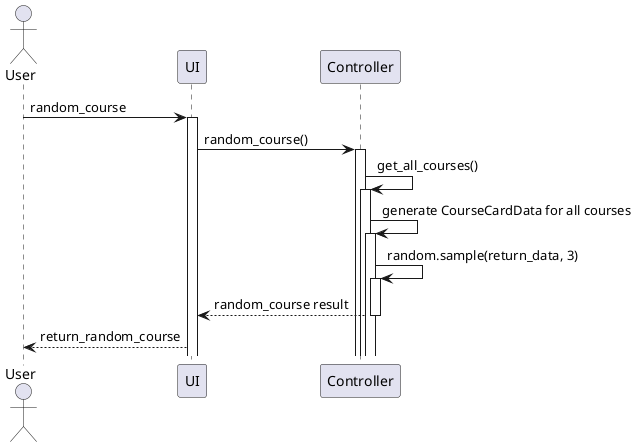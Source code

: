 @startuml Home Page
actor User

participant "UI" as Server
participant Controller

User -> Server: random_course
activate Server

Server -> Controller: random_course()
activate Controller
Controller -> Controller: get_all_courses()
activate Controller
Controller -> Controller: generate CourseCardData for all courses
activate Controller
Controller -> Controller: random.sample(return_data, 3)
activate Controller
Controller --> Server: random_course result
deactivate Controller

Server --> User: return_random_course 

@enduml